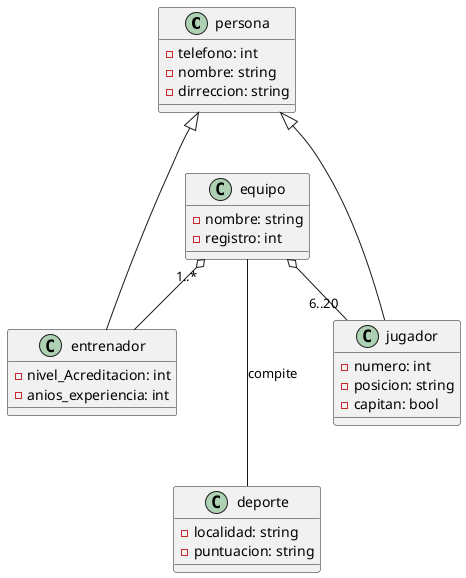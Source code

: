 @startuml reto2_clase

class persona{
    -telefono: int
    -nombre: string
    -dirreccion: string
}

class jugador{
    -numero: int
    -posicion: string
    -capitan: bool
}

class entrenador{
    -nivel_Acreditacion: int
    -anios_experiencia: int
}

class equipo{
    -nombre: string
    -registro: int
}

class deporte{
    -localidad: string
    -puntuacion: string
}

persona <|--- jugador 
persona <|--- entrenador
equipo o-- "6..20" jugador
equipo "1..*" o--r- entrenador
equipo --- deporte : compite

@enduml
